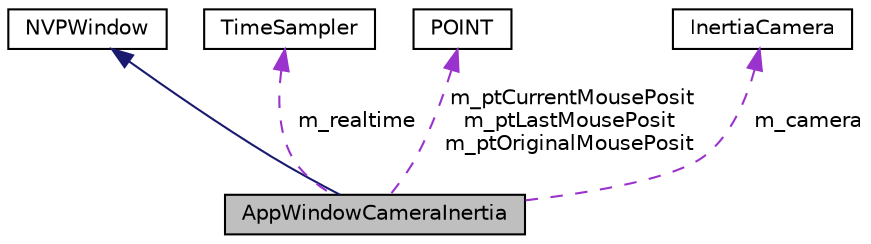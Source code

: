 digraph "AppWindowCameraInertia"
{
 // LATEX_PDF_SIZE
  edge [fontname="Helvetica",fontsize="10",labelfontname="Helvetica",labelfontsize="10"];
  node [fontname="Helvetica",fontsize="10",shape=record];
  Node1 [label="AppWindowCameraInertia",height=0.2,width=0.4,color="black", fillcolor="grey75", style="filled", fontcolor="black",tooltip=" "];
  Node2 -> Node1 [dir="back",color="midnightblue",fontsize="10",style="solid",fontname="Helvetica"];
  Node2 [label="NVPWindow",height=0.2,width=0.4,color="black", fillcolor="white", style="filled",URL="$class_n_v_p_window.html",tooltip=" "];
  Node3 -> Node1 [dir="back",color="darkorchid3",fontsize="10",style="dashed",label=" m_realtime" ,fontname="Helvetica"];
  Node3 [label="TimeSampler",height=0.2,width=0.4,color="black", fillcolor="white", style="filled",URL="$struct_time_sampler.html",tooltip=" "];
  Node4 -> Node1 [dir="back",color="darkorchid3",fontsize="10",style="dashed",label=" m_ptCurrentMousePosit\nm_ptLastMousePosit\nm_ptOriginalMousePosit" ,fontname="Helvetica"];
  Node4 [label="POINT",height=0.2,width=0.4,color="black", fillcolor="white", style="filled",URL="$struct_p_o_i_n_t.html",tooltip=" "];
  Node5 -> Node1 [dir="back",color="darkorchid3",fontsize="10",style="dashed",label=" m_camera" ,fontname="Helvetica"];
  Node5 [label="InertiaCamera",height=0.2,width=0.4,color="black", fillcolor="white", style="filled",URL="$struct_inertia_camera.html",tooltip=" "];
}
